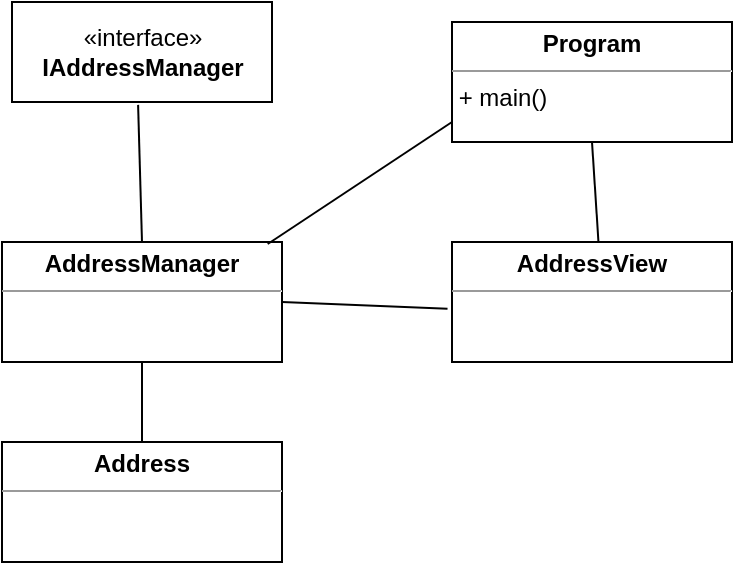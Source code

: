 <mxfile version="13.6.2" type="device"><diagram id="hRQQjHklN0eJmUM1zrc2" name="Page-1"><mxGraphModel dx="569" dy="329" grid="1" gridSize="10" guides="1" tooltips="1" connect="1" arrows="1" fold="1" page="1" pageScale="1" pageWidth="827" pageHeight="1169" math="0" shadow="0"><root><mxCell id="0"/><mxCell id="1" parent="0"/><mxCell id="kgzxhKE3cuRcbEdMDK3o-2" value="«interface»&lt;br&gt;&lt;b&gt;IAddressManager&lt;/b&gt;" style="html=1;" parent="1" vertex="1"><mxGeometry x="170" y="90" width="130" height="50" as="geometry"/></mxCell><mxCell id="kgzxhKE3cuRcbEdMDK3o-3" value="&lt;p style=&quot;margin: 0px ; margin-top: 4px ; text-align: center&quot;&gt;&lt;b&gt;AddressManager&lt;/b&gt;&lt;/p&gt;&lt;hr size=&quot;1&quot;&gt;&lt;div style=&quot;height: 2px&quot;&gt;&lt;/div&gt;" style="verticalAlign=top;align=left;overflow=fill;fontSize=12;fontFamily=Helvetica;html=1;" parent="1" vertex="1"><mxGeometry x="165" y="210" width="140" height="60" as="geometry"/></mxCell><mxCell id="kgzxhKE3cuRcbEdMDK3o-4" value="" style="endArrow=none;html=1;entryX=0.485;entryY=1.029;entryDx=0;entryDy=0;entryPerimeter=0;exitX=0.5;exitY=0;exitDx=0;exitDy=0;" parent="1" source="kgzxhKE3cuRcbEdMDK3o-3" target="kgzxhKE3cuRcbEdMDK3o-2" edge="1"><mxGeometry width="50" height="50" relative="1" as="geometry"><mxPoint x="310" y="230" as="sourcePoint"/><mxPoint x="360" y="180" as="targetPoint"/></mxGeometry></mxCell><mxCell id="kgzxhKE3cuRcbEdMDK3o-6" value="&lt;p style=&quot;margin: 0px ; margin-top: 4px ; text-align: center&quot;&gt;&lt;b&gt;AddressView&lt;/b&gt;&lt;/p&gt;&lt;hr size=&quot;1&quot;&gt;&lt;div style=&quot;height: 2px&quot;&gt;&lt;/div&gt;" style="verticalAlign=top;align=left;overflow=fill;fontSize=12;fontFamily=Helvetica;html=1;" parent="1" vertex="1"><mxGeometry x="390" y="210" width="140" height="60" as="geometry"/></mxCell><mxCell id="kgzxhKE3cuRcbEdMDK3o-7" value="" style="endArrow=none;html=1;entryX=-0.016;entryY=0.556;entryDx=0;entryDy=0;entryPerimeter=0;exitX=1;exitY=0.5;exitDx=0;exitDy=0;" parent="1" source="kgzxhKE3cuRcbEdMDK3o-3" target="kgzxhKE3cuRcbEdMDK3o-6" edge="1"><mxGeometry width="50" height="50" relative="1" as="geometry"><mxPoint x="310" y="260" as="sourcePoint"/><mxPoint x="360" y="210" as="targetPoint"/></mxGeometry></mxCell><mxCell id="kgzxhKE3cuRcbEdMDK3o-8" value="&lt;p style=&quot;margin: 0px ; margin-top: 4px ; text-align: center&quot;&gt;&lt;b&gt;Program&lt;/b&gt;&lt;/p&gt;&lt;hr size=&quot;1&quot;&gt;&lt;div style=&quot;height: 2px&quot;&gt;&amp;nbsp;+ main()&lt;/div&gt;" style="verticalAlign=top;align=left;overflow=fill;fontSize=12;fontFamily=Helvetica;html=1;" parent="1" vertex="1"><mxGeometry x="390" y="100" width="140" height="60" as="geometry"/></mxCell><mxCell id="kgzxhKE3cuRcbEdMDK3o-9" value="" style="endArrow=none;html=1;entryX=0.5;entryY=1;entryDx=0;entryDy=0;exitX=0.523;exitY=-0.004;exitDx=0;exitDy=0;exitPerimeter=0;" parent="1" source="kgzxhKE3cuRcbEdMDK3o-6" target="kgzxhKE3cuRcbEdMDK3o-8" edge="1"><mxGeometry width="50" height="50" relative="1" as="geometry"><mxPoint x="310" y="230" as="sourcePoint"/><mxPoint x="360" y="180" as="targetPoint"/></mxGeometry></mxCell><mxCell id="kgzxhKE3cuRcbEdMDK3o-10" value="&lt;p style=&quot;margin: 0px ; margin-top: 4px ; text-align: center&quot;&gt;&lt;b&gt;Address&lt;/b&gt;&lt;/p&gt;&lt;hr size=&quot;1&quot;&gt;&lt;div style=&quot;height: 2px&quot;&gt;&lt;/div&gt;" style="verticalAlign=top;align=left;overflow=fill;fontSize=12;fontFamily=Helvetica;html=1;" parent="1" vertex="1"><mxGeometry x="165" y="310" width="140" height="60" as="geometry"/></mxCell><mxCell id="kgzxhKE3cuRcbEdMDK3o-11" value="" style="endArrow=none;html=1;exitX=0.5;exitY=0;exitDx=0;exitDy=0;entryX=0.5;entryY=1;entryDx=0;entryDy=0;" parent="1" source="kgzxhKE3cuRcbEdMDK3o-10" target="kgzxhKE3cuRcbEdMDK3o-3" edge="1"><mxGeometry width="50" height="50" relative="1" as="geometry"><mxPoint x="310" y="320" as="sourcePoint"/><mxPoint x="360" y="270" as="targetPoint"/></mxGeometry></mxCell><mxCell id="Ww_NeddIvYEwcmrEOLfl-1" value="" style="endArrow=none;html=1;entryX=0;entryY=0.833;entryDx=0;entryDy=0;entryPerimeter=0;exitX=0.949;exitY=0.017;exitDx=0;exitDy=0;exitPerimeter=0;" edge="1" parent="1" source="kgzxhKE3cuRcbEdMDK3o-3" target="kgzxhKE3cuRcbEdMDK3o-8"><mxGeometry width="50" height="50" relative="1" as="geometry"><mxPoint x="330" y="260" as="sourcePoint"/><mxPoint x="380" y="210" as="targetPoint"/></mxGeometry></mxCell></root></mxGraphModel></diagram></mxfile>